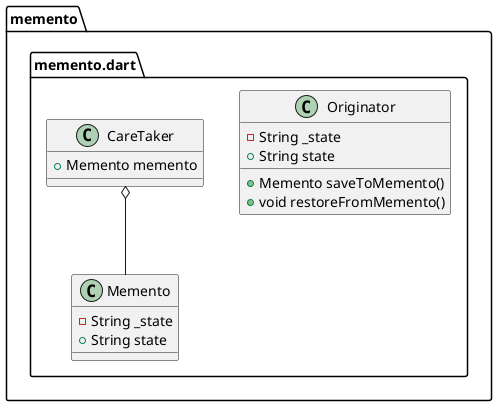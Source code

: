 @startuml
set namespaceSeparator ::

class "memento::memento.dart::Memento" {
  -String _state
  +String state
}

class "memento::memento.dart::Originator" {
  -String _state
  +String state
  +Memento saveToMemento()
  +void restoreFromMemento()
}

class "memento::memento.dart::CareTaker" {
  +Memento memento
}

"memento::memento.dart::CareTaker" o-- "memento::memento.dart::Memento"


@enduml